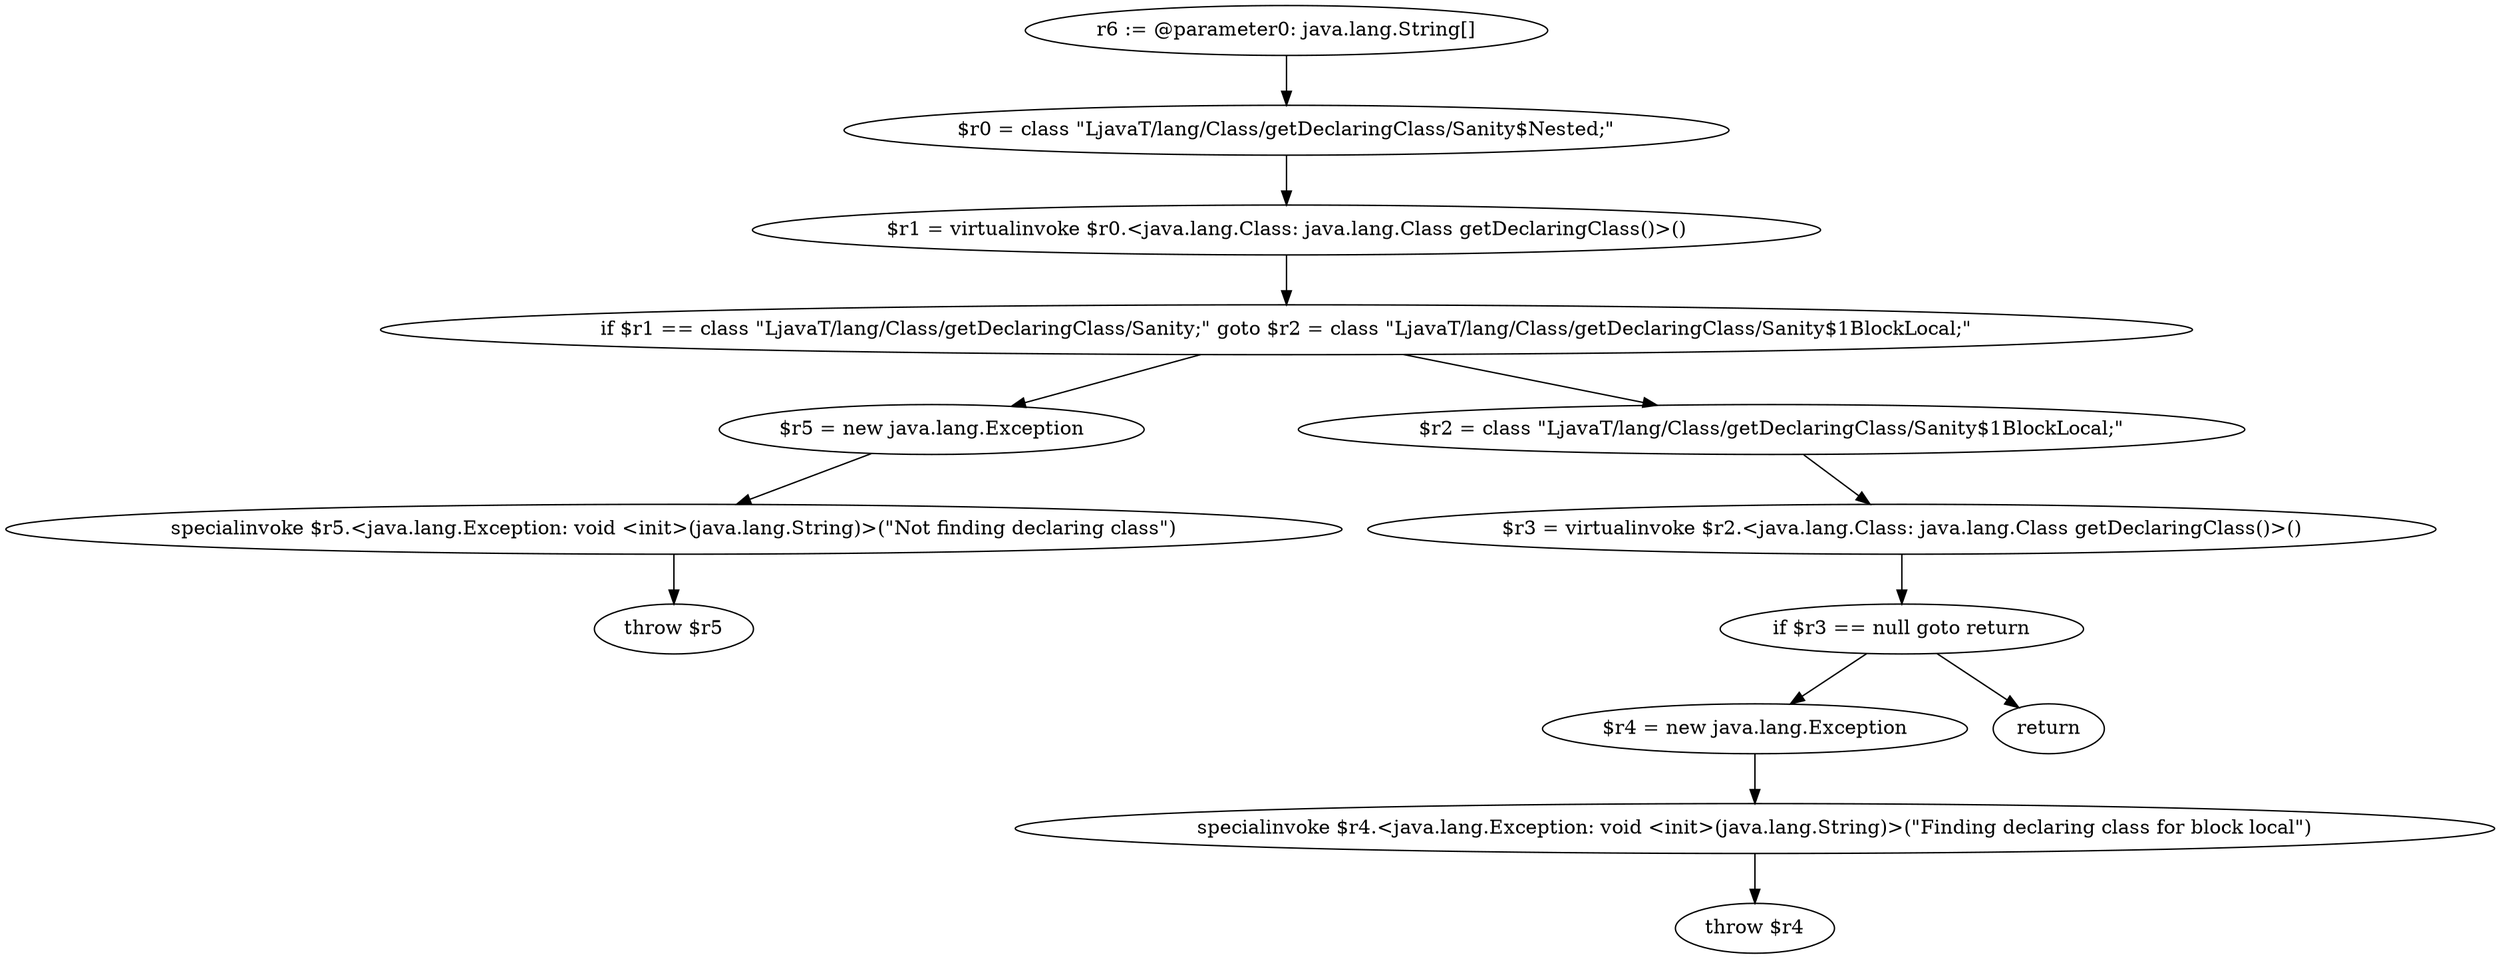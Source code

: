 digraph "unitGraph" {
    "r6 := @parameter0: java.lang.String[]"
    "$r0 = class \"LjavaT/lang/Class/getDeclaringClass/Sanity$Nested;\""
    "$r1 = virtualinvoke $r0.<java.lang.Class: java.lang.Class getDeclaringClass()>()"
    "if $r1 == class \"LjavaT/lang/Class/getDeclaringClass/Sanity;\" goto $r2 = class \"LjavaT/lang/Class/getDeclaringClass/Sanity$1BlockLocal;\""
    "$r5 = new java.lang.Exception"
    "specialinvoke $r5.<java.lang.Exception: void <init>(java.lang.String)>(\"Not finding declaring class\")"
    "throw $r5"
    "$r2 = class \"LjavaT/lang/Class/getDeclaringClass/Sanity$1BlockLocal;\""
    "$r3 = virtualinvoke $r2.<java.lang.Class: java.lang.Class getDeclaringClass()>()"
    "if $r3 == null goto return"
    "$r4 = new java.lang.Exception"
    "specialinvoke $r4.<java.lang.Exception: void <init>(java.lang.String)>(\"Finding declaring class for block local\")"
    "throw $r4"
    "return"
    "r6 := @parameter0: java.lang.String[]"->"$r0 = class \"LjavaT/lang/Class/getDeclaringClass/Sanity$Nested;\"";
    "$r0 = class \"LjavaT/lang/Class/getDeclaringClass/Sanity$Nested;\""->"$r1 = virtualinvoke $r0.<java.lang.Class: java.lang.Class getDeclaringClass()>()";
    "$r1 = virtualinvoke $r0.<java.lang.Class: java.lang.Class getDeclaringClass()>()"->"if $r1 == class \"LjavaT/lang/Class/getDeclaringClass/Sanity;\" goto $r2 = class \"LjavaT/lang/Class/getDeclaringClass/Sanity$1BlockLocal;\"";
    "if $r1 == class \"LjavaT/lang/Class/getDeclaringClass/Sanity;\" goto $r2 = class \"LjavaT/lang/Class/getDeclaringClass/Sanity$1BlockLocal;\""->"$r5 = new java.lang.Exception";
    "if $r1 == class \"LjavaT/lang/Class/getDeclaringClass/Sanity;\" goto $r2 = class \"LjavaT/lang/Class/getDeclaringClass/Sanity$1BlockLocal;\""->"$r2 = class \"LjavaT/lang/Class/getDeclaringClass/Sanity$1BlockLocal;\"";
    "$r5 = new java.lang.Exception"->"specialinvoke $r5.<java.lang.Exception: void <init>(java.lang.String)>(\"Not finding declaring class\")";
    "specialinvoke $r5.<java.lang.Exception: void <init>(java.lang.String)>(\"Not finding declaring class\")"->"throw $r5";
    "$r2 = class \"LjavaT/lang/Class/getDeclaringClass/Sanity$1BlockLocal;\""->"$r3 = virtualinvoke $r2.<java.lang.Class: java.lang.Class getDeclaringClass()>()";
    "$r3 = virtualinvoke $r2.<java.lang.Class: java.lang.Class getDeclaringClass()>()"->"if $r3 == null goto return";
    "if $r3 == null goto return"->"$r4 = new java.lang.Exception";
    "if $r3 == null goto return"->"return";
    "$r4 = new java.lang.Exception"->"specialinvoke $r4.<java.lang.Exception: void <init>(java.lang.String)>(\"Finding declaring class for block local\")";
    "specialinvoke $r4.<java.lang.Exception: void <init>(java.lang.String)>(\"Finding declaring class for block local\")"->"throw $r4";
}
